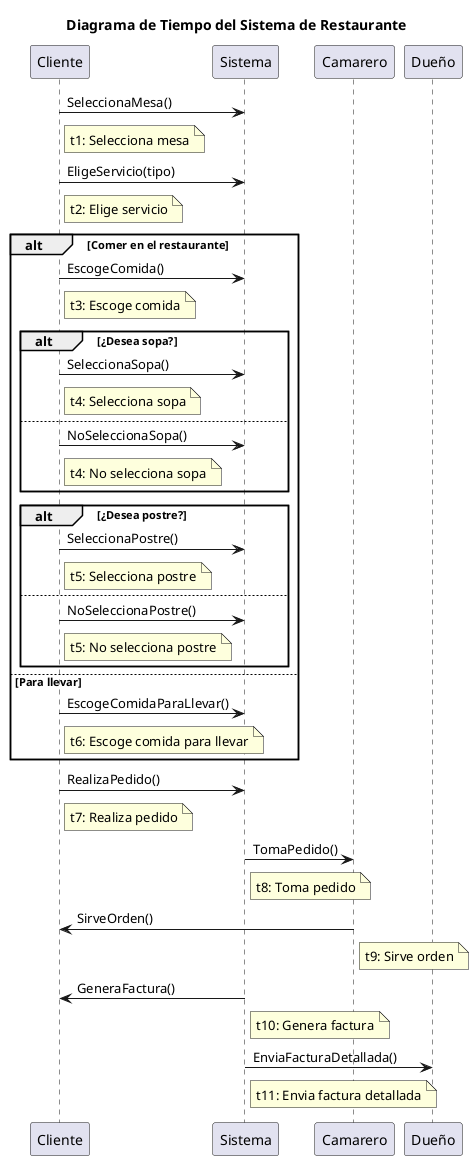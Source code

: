 @startuml Tiempo
title Diagrama de Tiempo del Sistema de Restaurante

participant Cliente
participant Sistema
participant Camarero
participant Dueño

Cliente -> Sistema : SeleccionaMesa() 
note right of Cliente : t1: Selecciona mesa
Cliente -> Sistema : EligeServicio(tipo) 
note right of Cliente : t2: Elige servicio

alt Comer en el restaurante
    Cliente -> Sistema : EscogeComida() 
    note right of Cliente : t3: Escoge comida
    alt ¿Desea sopa?
        Cliente -> Sistema : SeleccionaSopa() 
        note right of Cliente : t4: Selecciona sopa
    else
        Cliente -> Sistema : NoSeleccionaSopa()
        note right of Cliente : t4: No selecciona sopa
    end
    alt ¿Desea postre?
        Cliente -> Sistema : SeleccionaPostre() 
        note right of Cliente : t5: Selecciona postre
    else
        Cliente -> Sistema : NoSeleccionaPostre()
        note right of Cliente : t5: No selecciona postre
    end
else Para llevar
    Cliente -> Sistema : EscogeComidaParaLlevar() 
    note right of Cliente : t6: Escoge comida para llevar
end

Cliente -> Sistema : RealizaPedido() 
note right of Cliente : t7: Realiza pedido
Sistema -> Camarero : TomaPedido() 
note right of Sistema : t8: Toma pedido
Camarero -> Cliente : SirveOrden() 
note right of Camarero : t9: Sirve orden
Sistema -> Cliente : GeneraFactura() 
note right of Sistema : t10: Genera factura
Sistema -> Dueño : EnviaFacturaDetallada() 
note right of Sistema : t11: Envia factura detallada

@enduml
